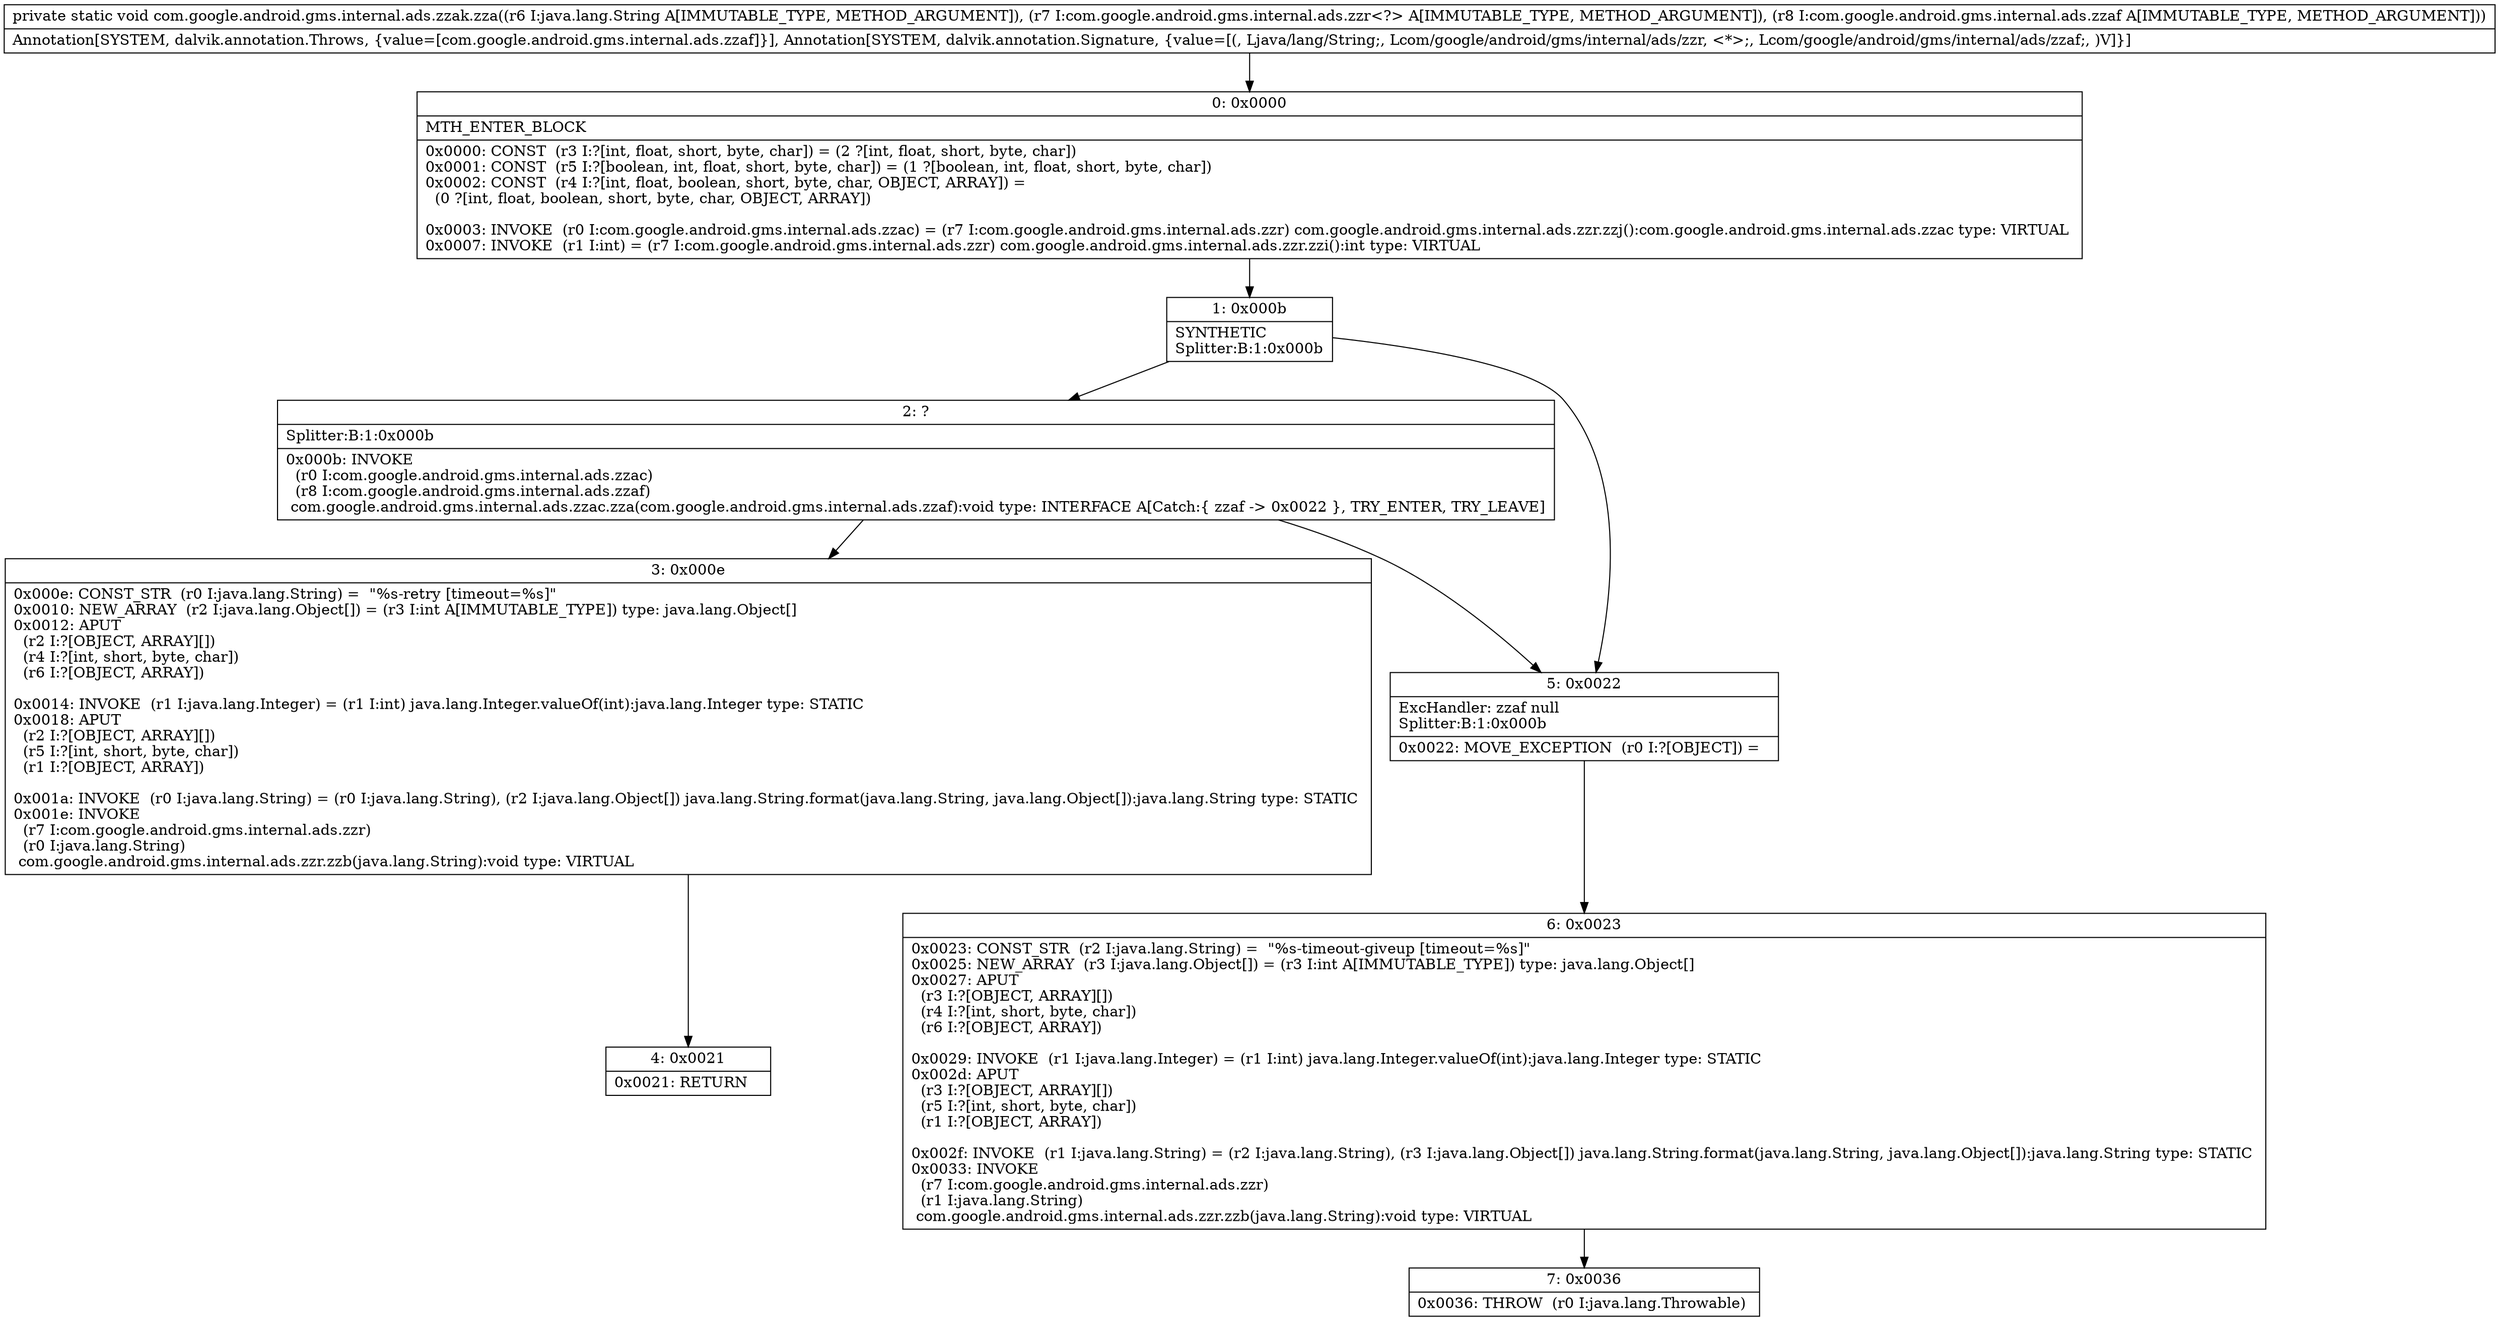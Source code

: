 digraph "CFG forcom.google.android.gms.internal.ads.zzak.zza(Ljava\/lang\/String;Lcom\/google\/android\/gms\/internal\/ads\/zzr;Lcom\/google\/android\/gms\/internal\/ads\/zzaf;)V" {
Node_0 [shape=record,label="{0\:\ 0x0000|MTH_ENTER_BLOCK\l|0x0000: CONST  (r3 I:?[int, float, short, byte, char]) = (2 ?[int, float, short, byte, char]) \l0x0001: CONST  (r5 I:?[boolean, int, float, short, byte, char]) = (1 ?[boolean, int, float, short, byte, char]) \l0x0002: CONST  (r4 I:?[int, float, boolean, short, byte, char, OBJECT, ARRAY]) = \l  (0 ?[int, float, boolean, short, byte, char, OBJECT, ARRAY])\l \l0x0003: INVOKE  (r0 I:com.google.android.gms.internal.ads.zzac) = (r7 I:com.google.android.gms.internal.ads.zzr) com.google.android.gms.internal.ads.zzr.zzj():com.google.android.gms.internal.ads.zzac type: VIRTUAL \l0x0007: INVOKE  (r1 I:int) = (r7 I:com.google.android.gms.internal.ads.zzr) com.google.android.gms.internal.ads.zzr.zzi():int type: VIRTUAL \l}"];
Node_1 [shape=record,label="{1\:\ 0x000b|SYNTHETIC\lSplitter:B:1:0x000b\l}"];
Node_2 [shape=record,label="{2\:\ ?|Splitter:B:1:0x000b\l|0x000b: INVOKE  \l  (r0 I:com.google.android.gms.internal.ads.zzac)\l  (r8 I:com.google.android.gms.internal.ads.zzaf)\l com.google.android.gms.internal.ads.zzac.zza(com.google.android.gms.internal.ads.zzaf):void type: INTERFACE A[Catch:\{ zzaf \-\> 0x0022 \}, TRY_ENTER, TRY_LEAVE]\l}"];
Node_3 [shape=record,label="{3\:\ 0x000e|0x000e: CONST_STR  (r0 I:java.lang.String) =  \"%s\-retry [timeout=%s]\" \l0x0010: NEW_ARRAY  (r2 I:java.lang.Object[]) = (r3 I:int A[IMMUTABLE_TYPE]) type: java.lang.Object[] \l0x0012: APUT  \l  (r2 I:?[OBJECT, ARRAY][])\l  (r4 I:?[int, short, byte, char])\l  (r6 I:?[OBJECT, ARRAY])\l \l0x0014: INVOKE  (r1 I:java.lang.Integer) = (r1 I:int) java.lang.Integer.valueOf(int):java.lang.Integer type: STATIC \l0x0018: APUT  \l  (r2 I:?[OBJECT, ARRAY][])\l  (r5 I:?[int, short, byte, char])\l  (r1 I:?[OBJECT, ARRAY])\l \l0x001a: INVOKE  (r0 I:java.lang.String) = (r0 I:java.lang.String), (r2 I:java.lang.Object[]) java.lang.String.format(java.lang.String, java.lang.Object[]):java.lang.String type: STATIC \l0x001e: INVOKE  \l  (r7 I:com.google.android.gms.internal.ads.zzr)\l  (r0 I:java.lang.String)\l com.google.android.gms.internal.ads.zzr.zzb(java.lang.String):void type: VIRTUAL \l}"];
Node_4 [shape=record,label="{4\:\ 0x0021|0x0021: RETURN   \l}"];
Node_5 [shape=record,label="{5\:\ 0x0022|ExcHandler: zzaf null\lSplitter:B:1:0x000b\l|0x0022: MOVE_EXCEPTION  (r0 I:?[OBJECT]) =  \l}"];
Node_6 [shape=record,label="{6\:\ 0x0023|0x0023: CONST_STR  (r2 I:java.lang.String) =  \"%s\-timeout\-giveup [timeout=%s]\" \l0x0025: NEW_ARRAY  (r3 I:java.lang.Object[]) = (r3 I:int A[IMMUTABLE_TYPE]) type: java.lang.Object[] \l0x0027: APUT  \l  (r3 I:?[OBJECT, ARRAY][])\l  (r4 I:?[int, short, byte, char])\l  (r6 I:?[OBJECT, ARRAY])\l \l0x0029: INVOKE  (r1 I:java.lang.Integer) = (r1 I:int) java.lang.Integer.valueOf(int):java.lang.Integer type: STATIC \l0x002d: APUT  \l  (r3 I:?[OBJECT, ARRAY][])\l  (r5 I:?[int, short, byte, char])\l  (r1 I:?[OBJECT, ARRAY])\l \l0x002f: INVOKE  (r1 I:java.lang.String) = (r2 I:java.lang.String), (r3 I:java.lang.Object[]) java.lang.String.format(java.lang.String, java.lang.Object[]):java.lang.String type: STATIC \l0x0033: INVOKE  \l  (r7 I:com.google.android.gms.internal.ads.zzr)\l  (r1 I:java.lang.String)\l com.google.android.gms.internal.ads.zzr.zzb(java.lang.String):void type: VIRTUAL \l}"];
Node_7 [shape=record,label="{7\:\ 0x0036|0x0036: THROW  (r0 I:java.lang.Throwable) \l}"];
MethodNode[shape=record,label="{private static void com.google.android.gms.internal.ads.zzak.zza((r6 I:java.lang.String A[IMMUTABLE_TYPE, METHOD_ARGUMENT]), (r7 I:com.google.android.gms.internal.ads.zzr\<?\> A[IMMUTABLE_TYPE, METHOD_ARGUMENT]), (r8 I:com.google.android.gms.internal.ads.zzaf A[IMMUTABLE_TYPE, METHOD_ARGUMENT]))  | Annotation[SYSTEM, dalvik.annotation.Throws, \{value=[com.google.android.gms.internal.ads.zzaf]\}], Annotation[SYSTEM, dalvik.annotation.Signature, \{value=[(, Ljava\/lang\/String;, Lcom\/google\/android\/gms\/internal\/ads\/zzr, \<*\>;, Lcom\/google\/android\/gms\/internal\/ads\/zzaf;, )V]\}]\l}"];
MethodNode -> Node_0;
Node_0 -> Node_1;
Node_1 -> Node_2;
Node_1 -> Node_5;
Node_2 -> Node_3;
Node_2 -> Node_5;
Node_3 -> Node_4;
Node_5 -> Node_6;
Node_6 -> Node_7;
}

